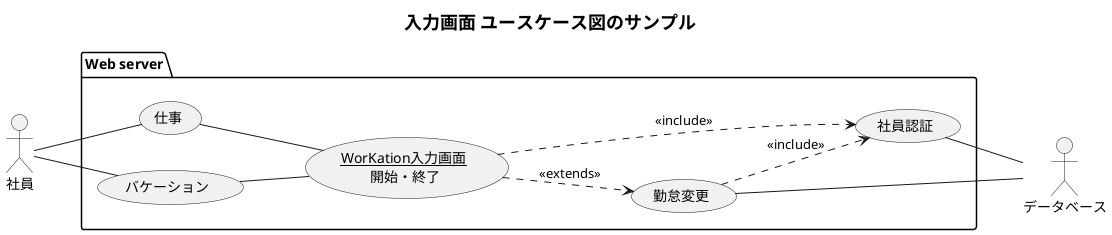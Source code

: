 @startuml{plantuml_usecase_sample.png}
title <size:18>入力画面 ユースケース図のサンプル</size>
left to right direction

actor :社員: as user
actor :データベース: as DB

package "Web server" as WebServer {

usecase (<u>WorKation入力画面</u>\n 開始・終了) as input

user -- (仕事)
(仕事) -- input
user -- (バケーション)
(バケーション) -- input

input ..> (社員認証) : <<include>>
input ..> (勤怠変更) : <<extends>>
(社員認証) -- DB
(勤怠変更) ..> (社員認証) : <<include>>
(勤怠変更) -- DB
     
}


@enduml
